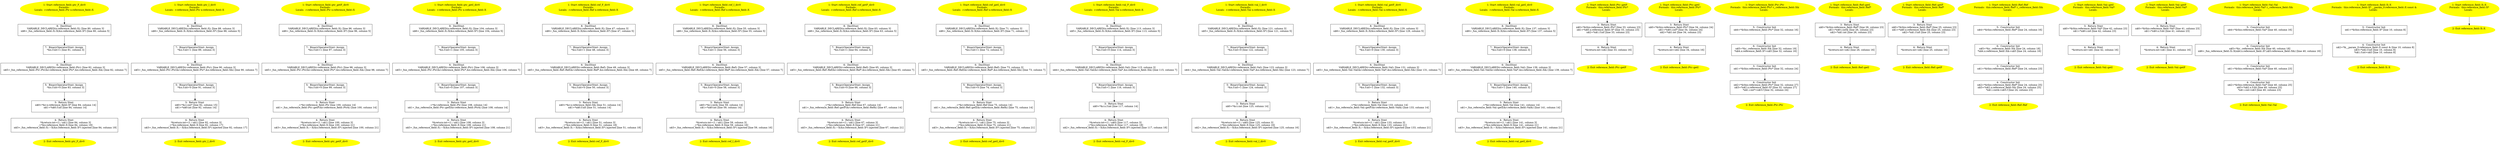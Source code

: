 /* @generated */
digraph cfg {
"ptr_F_div0#reference_field#14005768761742554773.fa7bac24d70ab0b747e7fb5360157c5f_1" [label="1: Start reference_field::ptr_F_div0\nFormals: \nLocals:  r:reference_field::Ptr x:reference_field::X \n  " color=yellow style=filled]
	

	 "ptr_F_div0#reference_field#14005768761742554773.fa7bac24d70ab0b747e7fb5360157c5f_1" -> "ptr_F_div0#reference_field#14005768761742554773.fa7bac24d70ab0b747e7fb5360157c5f_8" ;
"ptr_F_div0#reference_field#14005768761742554773.fa7bac24d70ab0b747e7fb5360157c5f_2" [label="2: Exit reference_field::ptr_F_div0 \n  " color=yellow style=filled]
	

"ptr_F_div0#reference_field#14005768761742554773.fa7bac24d70ab0b747e7fb5360157c5f_3" [label="3:  Return Stmt \n   n$0=*&r.x:reference_field::X* [line 84, column 14]\n  n$1=*n$0.f:int [line 84, column 14]\n " shape="box"]
	

	 "ptr_F_div0#reference_field#14005768761742554773.fa7bac24d70ab0b747e7fb5360157c5f_3" -> "ptr_F_div0#reference_field#14005768761742554773.fa7bac24d70ab0b747e7fb5360157c5f_4" ;
"ptr_F_div0#reference_field#14005768761742554773.fa7bac24d70ab0b747e7fb5360157c5f_4" [label="4:  Return Stmt \n   *&return:int=(1 / n$1) [line 84, column 3]\n  _=*&x:reference_field::X [line 84, column 19]\n  n$3=_fun_reference_field::X::~X(&x:reference_field::X*) injected [line 84, column 19]\n " shape="box"]
	

	 "ptr_F_div0#reference_field#14005768761742554773.fa7bac24d70ab0b747e7fb5360157c5f_4" -> "ptr_F_div0#reference_field#14005768761742554773.fa7bac24d70ab0b747e7fb5360157c5f_2" ;
"ptr_F_div0#reference_field#14005768761742554773.fa7bac24d70ab0b747e7fb5360157c5f_5" [label="5:  BinaryOperatorStmt: Assign \n   *&x.f:int=0 [line 83, column 3]\n " shape="box"]
	

	 "ptr_F_div0#reference_field#14005768761742554773.fa7bac24d70ab0b747e7fb5360157c5f_5" -> "ptr_F_div0#reference_field#14005768761742554773.fa7bac24d70ab0b747e7fb5360157c5f_3" ;
"ptr_F_div0#reference_field#14005768761742554773.fa7bac24d70ab0b747e7fb5360157c5f_6" [label="6:  DeclStmt \n   VARIABLE_DECLARED(r:reference_field::Ptr); [line 82, column 3]\n  n$5=_fun_reference_field::Ptr::Ptr(&r:reference_field::Ptr*,&x:reference_field::X&) [line 82, column 7]\n " shape="box"]
	

	 "ptr_F_div0#reference_field#14005768761742554773.fa7bac24d70ab0b747e7fb5360157c5f_6" -> "ptr_F_div0#reference_field#14005768761742554773.fa7bac24d70ab0b747e7fb5360157c5f_5" ;
"ptr_F_div0#reference_field#14005768761742554773.fa7bac24d70ab0b747e7fb5360157c5f_7" [label="7:  BinaryOperatorStmt: Assign \n   *&x.f:int=1 [line 81, column 3]\n " shape="box"]
	

	 "ptr_F_div0#reference_field#14005768761742554773.fa7bac24d70ab0b747e7fb5360157c5f_7" -> "ptr_F_div0#reference_field#14005768761742554773.fa7bac24d70ab0b747e7fb5360157c5f_6" ;
"ptr_F_div0#reference_field#14005768761742554773.fa7bac24d70ab0b747e7fb5360157c5f_8" [label="8:  DeclStmt \n   VARIABLE_DECLARED(x:reference_field::X); [line 80, column 3]\n  n$6=_fun_reference_field::X::X(&x:reference_field::X*) [line 80, column 5]\n " shape="box"]
	

	 "ptr_F_div0#reference_field#14005768761742554773.fa7bac24d70ab0b747e7fb5360157c5f_8" -> "ptr_F_div0#reference_field#14005768761742554773.fa7bac24d70ab0b747e7fb5360157c5f_7" ;
"ptr_I_div0#reference_field#18255668366877010738.5b1f39b2d5e2810cbdbf96621d88c2d0_1" [label="1: Start reference_field::ptr_I_div0\nFormals: \nLocals:  r:reference_field::Ptr x:reference_field::X \n  " color=yellow style=filled]
	

	 "ptr_I_div0#reference_field#18255668366877010738.5b1f39b2d5e2810cbdbf96621d88c2d0_1" -> "ptr_I_div0#reference_field#18255668366877010738.5b1f39b2d5e2810cbdbf96621d88c2d0_8" ;
"ptr_I_div0#reference_field#18255668366877010738.5b1f39b2d5e2810cbdbf96621d88c2d0_2" [label="2: Exit reference_field::ptr_I_div0 \n  " color=yellow style=filled]
	

"ptr_I_div0#reference_field#18255668366877010738.5b1f39b2d5e2810cbdbf96621d88c2d0_3" [label="3:  Return Stmt \n   n$0=*&r.i:int* [line 92, column 15]\n  n$1=*n$0:int [line 92, column 14]\n " shape="box"]
	

	 "ptr_I_div0#reference_field#18255668366877010738.5b1f39b2d5e2810cbdbf96621d88c2d0_3" -> "ptr_I_div0#reference_field#18255668366877010738.5b1f39b2d5e2810cbdbf96621d88c2d0_4" ;
"ptr_I_div0#reference_field#18255668366877010738.5b1f39b2d5e2810cbdbf96621d88c2d0_4" [label="4:  Return Stmt \n   *&return:int=(1 / n$1) [line 92, column 3]\n  _=*&x:reference_field::X [line 92, column 17]\n  n$3=_fun_reference_field::X::~X(&x:reference_field::X*) injected [line 92, column 17]\n " shape="box"]
	

	 "ptr_I_div0#reference_field#18255668366877010738.5b1f39b2d5e2810cbdbf96621d88c2d0_4" -> "ptr_I_div0#reference_field#18255668366877010738.5b1f39b2d5e2810cbdbf96621d88c2d0_2" ;
"ptr_I_div0#reference_field#18255668366877010738.5b1f39b2d5e2810cbdbf96621d88c2d0_5" [label="5:  BinaryOperatorStmt: Assign \n   *&x.f:int=0 [line 91, column 3]\n " shape="box"]
	

	 "ptr_I_div0#reference_field#18255668366877010738.5b1f39b2d5e2810cbdbf96621d88c2d0_5" -> "ptr_I_div0#reference_field#18255668366877010738.5b1f39b2d5e2810cbdbf96621d88c2d0_3" ;
"ptr_I_div0#reference_field#18255668366877010738.5b1f39b2d5e2810cbdbf96621d88c2d0_6" [label="6:  DeclStmt \n   VARIABLE_DECLARED(r:reference_field::Ptr); [line 90, column 3]\n  n$5=_fun_reference_field::Ptr::Ptr(&r:reference_field::Ptr*,&x:reference_field::X&) [line 90, column 7]\n " shape="box"]
	

	 "ptr_I_div0#reference_field#18255668366877010738.5b1f39b2d5e2810cbdbf96621d88c2d0_6" -> "ptr_I_div0#reference_field#18255668366877010738.5b1f39b2d5e2810cbdbf96621d88c2d0_5" ;
"ptr_I_div0#reference_field#18255668366877010738.5b1f39b2d5e2810cbdbf96621d88c2d0_7" [label="7:  BinaryOperatorStmt: Assign \n   *&x.f:int=1 [line 89, column 3]\n " shape="box"]
	

	 "ptr_I_div0#reference_field#18255668366877010738.5b1f39b2d5e2810cbdbf96621d88c2d0_7" -> "ptr_I_div0#reference_field#18255668366877010738.5b1f39b2d5e2810cbdbf96621d88c2d0_6" ;
"ptr_I_div0#reference_field#18255668366877010738.5b1f39b2d5e2810cbdbf96621d88c2d0_8" [label="8:  DeclStmt \n   VARIABLE_DECLARED(x:reference_field::X); [line 88, column 3]\n  n$6=_fun_reference_field::X::X(&x:reference_field::X*) [line 88, column 5]\n " shape="box"]
	

	 "ptr_I_div0#reference_field#18255668366877010738.5b1f39b2d5e2810cbdbf96621d88c2d0_8" -> "ptr_I_div0#reference_field#18255668366877010738.5b1f39b2d5e2810cbdbf96621d88c2d0_7" ;
"ptr_getF_div0#reference_field#3337646019334387234.41e241b3e1d6a6f7c629a1c6ca69cf07_1" [label="1: Start reference_field::ptr_getF_div0\nFormals: \nLocals:  r:reference_field::Ptr x:reference_field::X \n  " color=yellow style=filled]
	

	 "ptr_getF_div0#reference_field#3337646019334387234.41e241b3e1d6a6f7c629a1c6ca69cf07_1" -> "ptr_getF_div0#reference_field#3337646019334387234.41e241b3e1d6a6f7c629a1c6ca69cf07_8" ;
"ptr_getF_div0#reference_field#3337646019334387234.41e241b3e1d6a6f7c629a1c6ca69cf07_2" [label="2: Exit reference_field::ptr_getF_div0 \n  " color=yellow style=filled]
	

"ptr_getF_div0#reference_field#3337646019334387234.41e241b3e1d6a6f7c629a1c6ca69cf07_3" [label="3:  Return Stmt \n   _=*&r:reference_field::Ptr [line 100, column 14]\n  n$1=_fun_reference_field::Ptr::getF(&r:reference_field::Ptr&) [line 100, column 14]\n " shape="box"]
	

	 "ptr_getF_div0#reference_field#3337646019334387234.41e241b3e1d6a6f7c629a1c6ca69cf07_3" -> "ptr_getF_div0#reference_field#3337646019334387234.41e241b3e1d6a6f7c629a1c6ca69cf07_4" ;
"ptr_getF_div0#reference_field#3337646019334387234.41e241b3e1d6a6f7c629a1c6ca69cf07_4" [label="4:  Return Stmt \n   *&return:int=(1 / n$1) [line 100, column 3]\n  _=*&x:reference_field::X [line 100, column 21]\n  n$3=_fun_reference_field::X::~X(&x:reference_field::X*) injected [line 100, column 21]\n " shape="box"]
	

	 "ptr_getF_div0#reference_field#3337646019334387234.41e241b3e1d6a6f7c629a1c6ca69cf07_4" -> "ptr_getF_div0#reference_field#3337646019334387234.41e241b3e1d6a6f7c629a1c6ca69cf07_2" ;
"ptr_getF_div0#reference_field#3337646019334387234.41e241b3e1d6a6f7c629a1c6ca69cf07_5" [label="5:  BinaryOperatorStmt: Assign \n   *&x.f:int=0 [line 99, column 3]\n " shape="box"]
	

	 "ptr_getF_div0#reference_field#3337646019334387234.41e241b3e1d6a6f7c629a1c6ca69cf07_5" -> "ptr_getF_div0#reference_field#3337646019334387234.41e241b3e1d6a6f7c629a1c6ca69cf07_3" ;
"ptr_getF_div0#reference_field#3337646019334387234.41e241b3e1d6a6f7c629a1c6ca69cf07_6" [label="6:  DeclStmt \n   VARIABLE_DECLARED(r:reference_field::Ptr); [line 98, column 3]\n  n$5=_fun_reference_field::Ptr::Ptr(&r:reference_field::Ptr*,&x:reference_field::X&) [line 98, column 7]\n " shape="box"]
	

	 "ptr_getF_div0#reference_field#3337646019334387234.41e241b3e1d6a6f7c629a1c6ca69cf07_6" -> "ptr_getF_div0#reference_field#3337646019334387234.41e241b3e1d6a6f7c629a1c6ca69cf07_5" ;
"ptr_getF_div0#reference_field#3337646019334387234.41e241b3e1d6a6f7c629a1c6ca69cf07_7" [label="7:  BinaryOperatorStmt: Assign \n   *&x.f:int=1 [line 97, column 3]\n " shape="box"]
	

	 "ptr_getF_div0#reference_field#3337646019334387234.41e241b3e1d6a6f7c629a1c6ca69cf07_7" -> "ptr_getF_div0#reference_field#3337646019334387234.41e241b3e1d6a6f7c629a1c6ca69cf07_6" ;
"ptr_getF_div0#reference_field#3337646019334387234.41e241b3e1d6a6f7c629a1c6ca69cf07_8" [label="8:  DeclStmt \n   VARIABLE_DECLARED(x:reference_field::X); [line 96, column 3]\n  n$6=_fun_reference_field::X::X(&x:reference_field::X*) [line 96, column 5]\n " shape="box"]
	

	 "ptr_getF_div0#reference_field#3337646019334387234.41e241b3e1d6a6f7c629a1c6ca69cf07_8" -> "ptr_getF_div0#reference_field#3337646019334387234.41e241b3e1d6a6f7c629a1c6ca69cf07_7" ;
"ptr_getI_div0#reference_field#2818660867908728453.99667cea541002986498839338031f13_1" [label="1: Start reference_field::ptr_getI_div0\nFormals: \nLocals:  r:reference_field::Ptr x:reference_field::X \n  " color=yellow style=filled]
	

	 "ptr_getI_div0#reference_field#2818660867908728453.99667cea541002986498839338031f13_1" -> "ptr_getI_div0#reference_field#2818660867908728453.99667cea541002986498839338031f13_8" ;
"ptr_getI_div0#reference_field#2818660867908728453.99667cea541002986498839338031f13_2" [label="2: Exit reference_field::ptr_getI_div0 \n  " color=yellow style=filled]
	

"ptr_getI_div0#reference_field#2818660867908728453.99667cea541002986498839338031f13_3" [label="3:  Return Stmt \n   _=*&r:reference_field::Ptr [line 108, column 14]\n  n$1=_fun_reference_field::Ptr::getI(&r:reference_field::Ptr&) [line 108, column 14]\n " shape="box"]
	

	 "ptr_getI_div0#reference_field#2818660867908728453.99667cea541002986498839338031f13_3" -> "ptr_getI_div0#reference_field#2818660867908728453.99667cea541002986498839338031f13_4" ;
"ptr_getI_div0#reference_field#2818660867908728453.99667cea541002986498839338031f13_4" [label="4:  Return Stmt \n   *&return:int=(1 / n$1) [line 108, column 3]\n  _=*&x:reference_field::X [line 108, column 21]\n  n$3=_fun_reference_field::X::~X(&x:reference_field::X*) injected [line 108, column 21]\n " shape="box"]
	

	 "ptr_getI_div0#reference_field#2818660867908728453.99667cea541002986498839338031f13_4" -> "ptr_getI_div0#reference_field#2818660867908728453.99667cea541002986498839338031f13_2" ;
"ptr_getI_div0#reference_field#2818660867908728453.99667cea541002986498839338031f13_5" [label="5:  BinaryOperatorStmt: Assign \n   *&x.f:int=0 [line 107, column 3]\n " shape="box"]
	

	 "ptr_getI_div0#reference_field#2818660867908728453.99667cea541002986498839338031f13_5" -> "ptr_getI_div0#reference_field#2818660867908728453.99667cea541002986498839338031f13_3" ;
"ptr_getI_div0#reference_field#2818660867908728453.99667cea541002986498839338031f13_6" [label="6:  DeclStmt \n   VARIABLE_DECLARED(r:reference_field::Ptr); [line 106, column 3]\n  n$5=_fun_reference_field::Ptr::Ptr(&r:reference_field::Ptr*,&x:reference_field::X&) [line 106, column 7]\n " shape="box"]
	

	 "ptr_getI_div0#reference_field#2818660867908728453.99667cea541002986498839338031f13_6" -> "ptr_getI_div0#reference_field#2818660867908728453.99667cea541002986498839338031f13_5" ;
"ptr_getI_div0#reference_field#2818660867908728453.99667cea541002986498839338031f13_7" [label="7:  BinaryOperatorStmt: Assign \n   *&x.f:int=1 [line 105, column 3]\n " shape="box"]
	

	 "ptr_getI_div0#reference_field#2818660867908728453.99667cea541002986498839338031f13_7" -> "ptr_getI_div0#reference_field#2818660867908728453.99667cea541002986498839338031f13_6" ;
"ptr_getI_div0#reference_field#2818660867908728453.99667cea541002986498839338031f13_8" [label="8:  DeclStmt \n   VARIABLE_DECLARED(x:reference_field::X); [line 104, column 3]\n  n$6=_fun_reference_field::X::X(&x:reference_field::X*) [line 104, column 5]\n " shape="box"]
	

	 "ptr_getI_div0#reference_field#2818660867908728453.99667cea541002986498839338031f13_8" -> "ptr_getI_div0#reference_field#2818660867908728453.99667cea541002986498839338031f13_7" ;
"ref_F_div0#reference_field#11041134718140208132.6e58f8c7050613499e915a7d12b0f081_1" [label="1: Start reference_field::ref_F_div0\nFormals: \nLocals:  r:reference_field::Ref x:reference_field::X \n  " color=yellow style=filled]
	

	 "ref_F_div0#reference_field#11041134718140208132.6e58f8c7050613499e915a7d12b0f081_1" -> "ref_F_div0#reference_field#11041134718140208132.6e58f8c7050613499e915a7d12b0f081_8" ;
"ref_F_div0#reference_field#11041134718140208132.6e58f8c7050613499e915a7d12b0f081_2" [label="2: Exit reference_field::ref_F_div0 \n  " color=yellow style=filled]
	

"ref_F_div0#reference_field#11041134718140208132.6e58f8c7050613499e915a7d12b0f081_3" [label="3:  Return Stmt \n   n$0=*&r.x:reference_field::X& [line 51, column 14]\n  n$1=*n$0.f:int [line 51, column 14]\n " shape="box"]
	

	 "ref_F_div0#reference_field#11041134718140208132.6e58f8c7050613499e915a7d12b0f081_3" -> "ref_F_div0#reference_field#11041134718140208132.6e58f8c7050613499e915a7d12b0f081_4" ;
"ref_F_div0#reference_field#11041134718140208132.6e58f8c7050613499e915a7d12b0f081_4" [label="4:  Return Stmt \n   *&return:int=(1 / n$1) [line 51, column 3]\n  _=*&x:reference_field::X [line 51, column 18]\n  n$3=_fun_reference_field::X::~X(&x:reference_field::X*) injected [line 51, column 18]\n " shape="box"]
	

	 "ref_F_div0#reference_field#11041134718140208132.6e58f8c7050613499e915a7d12b0f081_4" -> "ref_F_div0#reference_field#11041134718140208132.6e58f8c7050613499e915a7d12b0f081_2" ;
"ref_F_div0#reference_field#11041134718140208132.6e58f8c7050613499e915a7d12b0f081_5" [label="5:  BinaryOperatorStmt: Assign \n   *&x.f:int=0 [line 50, column 3]\n " shape="box"]
	

	 "ref_F_div0#reference_field#11041134718140208132.6e58f8c7050613499e915a7d12b0f081_5" -> "ref_F_div0#reference_field#11041134718140208132.6e58f8c7050613499e915a7d12b0f081_3" ;
"ref_F_div0#reference_field#11041134718140208132.6e58f8c7050613499e915a7d12b0f081_6" [label="6:  DeclStmt \n   VARIABLE_DECLARED(r:reference_field::Ref); [line 49, column 3]\n  n$5=_fun_reference_field::Ref::Ref(&r:reference_field::Ref*,&x:reference_field::X&) [line 49, column 7]\n " shape="box"]
	

	 "ref_F_div0#reference_field#11041134718140208132.6e58f8c7050613499e915a7d12b0f081_6" -> "ref_F_div0#reference_field#11041134718140208132.6e58f8c7050613499e915a7d12b0f081_5" ;
"ref_F_div0#reference_field#11041134718140208132.6e58f8c7050613499e915a7d12b0f081_7" [label="7:  BinaryOperatorStmt: Assign \n   *&x.f:int=1 [line 48, column 3]\n " shape="box"]
	

	 "ref_F_div0#reference_field#11041134718140208132.6e58f8c7050613499e915a7d12b0f081_7" -> "ref_F_div0#reference_field#11041134718140208132.6e58f8c7050613499e915a7d12b0f081_6" ;
"ref_F_div0#reference_field#11041134718140208132.6e58f8c7050613499e915a7d12b0f081_8" [label="8:  DeclStmt \n   VARIABLE_DECLARED(x:reference_field::X); [line 47, column 3]\n  n$6=_fun_reference_field::X::X(&x:reference_field::X*) [line 47, column 5]\n " shape="box"]
	

	 "ref_F_div0#reference_field#11041134718140208132.6e58f8c7050613499e915a7d12b0f081_8" -> "ref_F_div0#reference_field#11041134718140208132.6e58f8c7050613499e915a7d12b0f081_7" ;
"ref_I_div0#reference_field#12578013844532400739.b911fdef1ca9c73b658bff3d5d964b9b_1" [label="1: Start reference_field::ref_I_div0\nFormals: \nLocals:  r:reference_field::Ref x:reference_field::X \n  " color=yellow style=filled]
	

	 "ref_I_div0#reference_field#12578013844532400739.b911fdef1ca9c73b658bff3d5d964b9b_1" -> "ref_I_div0#reference_field#12578013844532400739.b911fdef1ca9c73b658bff3d5d964b9b_8" ;
"ref_I_div0#reference_field#12578013844532400739.b911fdef1ca9c73b658bff3d5d964b9b_2" [label="2: Exit reference_field::ref_I_div0 \n  " color=yellow style=filled]
	

"ref_I_div0#reference_field#12578013844532400739.b911fdef1ca9c73b658bff3d5d964b9b_3" [label="3:  Return Stmt \n   n$0=*&r.i:int& [line 59, column 14]\n  n$1=*n$0:int [line 59, column 14]\n " shape="box"]
	

	 "ref_I_div0#reference_field#12578013844532400739.b911fdef1ca9c73b658bff3d5d964b9b_3" -> "ref_I_div0#reference_field#12578013844532400739.b911fdef1ca9c73b658bff3d5d964b9b_4" ;
"ref_I_div0#reference_field#12578013844532400739.b911fdef1ca9c73b658bff3d5d964b9b_4" [label="4:  Return Stmt \n   *&return:int=(1 / n$1) [line 59, column 3]\n  _=*&x:reference_field::X [line 59, column 16]\n  n$3=_fun_reference_field::X::~X(&x:reference_field::X*) injected [line 59, column 16]\n " shape="box"]
	

	 "ref_I_div0#reference_field#12578013844532400739.b911fdef1ca9c73b658bff3d5d964b9b_4" -> "ref_I_div0#reference_field#12578013844532400739.b911fdef1ca9c73b658bff3d5d964b9b_2" ;
"ref_I_div0#reference_field#12578013844532400739.b911fdef1ca9c73b658bff3d5d964b9b_5" [label="5:  BinaryOperatorStmt: Assign \n   *&x.f:int=0 [line 58, column 3]\n " shape="box"]
	

	 "ref_I_div0#reference_field#12578013844532400739.b911fdef1ca9c73b658bff3d5d964b9b_5" -> "ref_I_div0#reference_field#12578013844532400739.b911fdef1ca9c73b658bff3d5d964b9b_3" ;
"ref_I_div0#reference_field#12578013844532400739.b911fdef1ca9c73b658bff3d5d964b9b_6" [label="6:  DeclStmt \n   VARIABLE_DECLARED(r:reference_field::Ref); [line 57, column 3]\n  n$5=_fun_reference_field::Ref::Ref(&r:reference_field::Ref*,&x:reference_field::X&) [line 57, column 7]\n " shape="box"]
	

	 "ref_I_div0#reference_field#12578013844532400739.b911fdef1ca9c73b658bff3d5d964b9b_6" -> "ref_I_div0#reference_field#12578013844532400739.b911fdef1ca9c73b658bff3d5d964b9b_5" ;
"ref_I_div0#reference_field#12578013844532400739.b911fdef1ca9c73b658bff3d5d964b9b_7" [label="7:  BinaryOperatorStmt: Assign \n   *&x.f:int=1 [line 56, column 3]\n " shape="box"]
	

	 "ref_I_div0#reference_field#12578013844532400739.b911fdef1ca9c73b658bff3d5d964b9b_7" -> "ref_I_div0#reference_field#12578013844532400739.b911fdef1ca9c73b658bff3d5d964b9b_6" ;
"ref_I_div0#reference_field#12578013844532400739.b911fdef1ca9c73b658bff3d5d964b9b_8" [label="8:  DeclStmt \n   VARIABLE_DECLARED(x:reference_field::X); [line 55, column 3]\n  n$6=_fun_reference_field::X::X(&x:reference_field::X*) [line 55, column 5]\n " shape="box"]
	

	 "ref_I_div0#reference_field#12578013844532400739.b911fdef1ca9c73b658bff3d5d964b9b_8" -> "ref_I_div0#reference_field#12578013844532400739.b911fdef1ca9c73b658bff3d5d964b9b_7" ;
"ref_getF_div0#reference_field#2481930918988851369.2dc7181f26bf9bad7c2f06846f4d7ec4_1" [label="1: Start reference_field::ref_getF_div0\nFormals: \nLocals:  r:reference_field::Ref x:reference_field::X \n  " color=yellow style=filled]
	

	 "ref_getF_div0#reference_field#2481930918988851369.2dc7181f26bf9bad7c2f06846f4d7ec4_1" -> "ref_getF_div0#reference_field#2481930918988851369.2dc7181f26bf9bad7c2f06846f4d7ec4_8" ;
"ref_getF_div0#reference_field#2481930918988851369.2dc7181f26bf9bad7c2f06846f4d7ec4_2" [label="2: Exit reference_field::ref_getF_div0 \n  " color=yellow style=filled]
	

"ref_getF_div0#reference_field#2481930918988851369.2dc7181f26bf9bad7c2f06846f4d7ec4_3" [label="3:  Return Stmt \n   _=*&r:reference_field::Ref [line 67, column 14]\n  n$1=_fun_reference_field::Ref::getF(&r:reference_field::Ref&) [line 67, column 14]\n " shape="box"]
	

	 "ref_getF_div0#reference_field#2481930918988851369.2dc7181f26bf9bad7c2f06846f4d7ec4_3" -> "ref_getF_div0#reference_field#2481930918988851369.2dc7181f26bf9bad7c2f06846f4d7ec4_4" ;
"ref_getF_div0#reference_field#2481930918988851369.2dc7181f26bf9bad7c2f06846f4d7ec4_4" [label="4:  Return Stmt \n   *&return:int=(1 / n$1) [line 67, column 3]\n  _=*&x:reference_field::X [line 67, column 21]\n  n$3=_fun_reference_field::X::~X(&x:reference_field::X*) injected [line 67, column 21]\n " shape="box"]
	

	 "ref_getF_div0#reference_field#2481930918988851369.2dc7181f26bf9bad7c2f06846f4d7ec4_4" -> "ref_getF_div0#reference_field#2481930918988851369.2dc7181f26bf9bad7c2f06846f4d7ec4_2" ;
"ref_getF_div0#reference_field#2481930918988851369.2dc7181f26bf9bad7c2f06846f4d7ec4_5" [label="5:  BinaryOperatorStmt: Assign \n   *&x.f:int=0 [line 66, column 3]\n " shape="box"]
	

	 "ref_getF_div0#reference_field#2481930918988851369.2dc7181f26bf9bad7c2f06846f4d7ec4_5" -> "ref_getF_div0#reference_field#2481930918988851369.2dc7181f26bf9bad7c2f06846f4d7ec4_3" ;
"ref_getF_div0#reference_field#2481930918988851369.2dc7181f26bf9bad7c2f06846f4d7ec4_6" [label="6:  DeclStmt \n   VARIABLE_DECLARED(r:reference_field::Ref); [line 65, column 3]\n  n$5=_fun_reference_field::Ref::Ref(&r:reference_field::Ref*,&x:reference_field::X&) [line 65, column 7]\n " shape="box"]
	

	 "ref_getF_div0#reference_field#2481930918988851369.2dc7181f26bf9bad7c2f06846f4d7ec4_6" -> "ref_getF_div0#reference_field#2481930918988851369.2dc7181f26bf9bad7c2f06846f4d7ec4_5" ;
"ref_getF_div0#reference_field#2481930918988851369.2dc7181f26bf9bad7c2f06846f4d7ec4_7" [label="7:  BinaryOperatorStmt: Assign \n   *&x.f:int=1 [line 64, column 3]\n " shape="box"]
	

	 "ref_getF_div0#reference_field#2481930918988851369.2dc7181f26bf9bad7c2f06846f4d7ec4_7" -> "ref_getF_div0#reference_field#2481930918988851369.2dc7181f26bf9bad7c2f06846f4d7ec4_6" ;
"ref_getF_div0#reference_field#2481930918988851369.2dc7181f26bf9bad7c2f06846f4d7ec4_8" [label="8:  DeclStmt \n   VARIABLE_DECLARED(x:reference_field::X); [line 63, column 3]\n  n$6=_fun_reference_field::X::X(&x:reference_field::X*) [line 63, column 5]\n " shape="box"]
	

	 "ref_getF_div0#reference_field#2481930918988851369.2dc7181f26bf9bad7c2f06846f4d7ec4_8" -> "ref_getF_div0#reference_field#2481930918988851369.2dc7181f26bf9bad7c2f06846f4d7ec4_7" ;
"ref_getI_div0#reference_field#17267881158640772750.8919328183561d84930ec2a40da70667_1" [label="1: Start reference_field::ref_getI_div0\nFormals: \nLocals:  r:reference_field::Ref x:reference_field::X \n  " color=yellow style=filled]
	

	 "ref_getI_div0#reference_field#17267881158640772750.8919328183561d84930ec2a40da70667_1" -> "ref_getI_div0#reference_field#17267881158640772750.8919328183561d84930ec2a40da70667_8" ;
"ref_getI_div0#reference_field#17267881158640772750.8919328183561d84930ec2a40da70667_2" [label="2: Exit reference_field::ref_getI_div0 \n  " color=yellow style=filled]
	

"ref_getI_div0#reference_field#17267881158640772750.8919328183561d84930ec2a40da70667_3" [label="3:  Return Stmt \n   _=*&r:reference_field::Ref [line 75, column 14]\n  n$1=_fun_reference_field::Ref::getI(&r:reference_field::Ref&) [line 75, column 14]\n " shape="box"]
	

	 "ref_getI_div0#reference_field#17267881158640772750.8919328183561d84930ec2a40da70667_3" -> "ref_getI_div0#reference_field#17267881158640772750.8919328183561d84930ec2a40da70667_4" ;
"ref_getI_div0#reference_field#17267881158640772750.8919328183561d84930ec2a40da70667_4" [label="4:  Return Stmt \n   *&return:int=(1 / n$1) [line 75, column 3]\n  _=*&x:reference_field::X [line 75, column 21]\n  n$3=_fun_reference_field::X::~X(&x:reference_field::X*) injected [line 75, column 21]\n " shape="box"]
	

	 "ref_getI_div0#reference_field#17267881158640772750.8919328183561d84930ec2a40da70667_4" -> "ref_getI_div0#reference_field#17267881158640772750.8919328183561d84930ec2a40da70667_2" ;
"ref_getI_div0#reference_field#17267881158640772750.8919328183561d84930ec2a40da70667_5" [label="5:  BinaryOperatorStmt: Assign \n   *&x.f:int=0 [line 74, column 3]\n " shape="box"]
	

	 "ref_getI_div0#reference_field#17267881158640772750.8919328183561d84930ec2a40da70667_5" -> "ref_getI_div0#reference_field#17267881158640772750.8919328183561d84930ec2a40da70667_3" ;
"ref_getI_div0#reference_field#17267881158640772750.8919328183561d84930ec2a40da70667_6" [label="6:  DeclStmt \n   VARIABLE_DECLARED(r:reference_field::Ref); [line 73, column 3]\n  n$5=_fun_reference_field::Ref::Ref(&r:reference_field::Ref*,&x:reference_field::X&) [line 73, column 7]\n " shape="box"]
	

	 "ref_getI_div0#reference_field#17267881158640772750.8919328183561d84930ec2a40da70667_6" -> "ref_getI_div0#reference_field#17267881158640772750.8919328183561d84930ec2a40da70667_5" ;
"ref_getI_div0#reference_field#17267881158640772750.8919328183561d84930ec2a40da70667_7" [label="7:  BinaryOperatorStmt: Assign \n   *&x.f:int=1 [line 72, column 3]\n " shape="box"]
	

	 "ref_getI_div0#reference_field#17267881158640772750.8919328183561d84930ec2a40da70667_7" -> "ref_getI_div0#reference_field#17267881158640772750.8919328183561d84930ec2a40da70667_6" ;
"ref_getI_div0#reference_field#17267881158640772750.8919328183561d84930ec2a40da70667_8" [label="8:  DeclStmt \n   VARIABLE_DECLARED(x:reference_field::X); [line 71, column 3]\n  n$6=_fun_reference_field::X::X(&x:reference_field::X*) [line 71, column 5]\n " shape="box"]
	

	 "ref_getI_div0#reference_field#17267881158640772750.8919328183561d84930ec2a40da70667_8" -> "ref_getI_div0#reference_field#17267881158640772750.8919328183561d84930ec2a40da70667_7" ;
"val_F_div0#reference_field#8428286850923379914.8fdee85eabf77b0016437fa0006d373c_1" [label="1: Start reference_field::val_F_div0\nFormals: \nLocals:  r:reference_field::Val x:reference_field::X \n  " color=yellow style=filled]
	

	 "val_F_div0#reference_field#8428286850923379914.8fdee85eabf77b0016437fa0006d373c_1" -> "val_F_div0#reference_field#8428286850923379914.8fdee85eabf77b0016437fa0006d373c_8" ;
"val_F_div0#reference_field#8428286850923379914.8fdee85eabf77b0016437fa0006d373c_2" [label="2: Exit reference_field::val_F_div0 \n  " color=yellow style=filled]
	

"val_F_div0#reference_field#8428286850923379914.8fdee85eabf77b0016437fa0006d373c_3" [label="3:  Return Stmt \n   n$0=*&r.x.f:int [line 117, column 14]\n " shape="box"]
	

	 "val_F_div0#reference_field#8428286850923379914.8fdee85eabf77b0016437fa0006d373c_3" -> "val_F_div0#reference_field#8428286850923379914.8fdee85eabf77b0016437fa0006d373c_4" ;
"val_F_div0#reference_field#8428286850923379914.8fdee85eabf77b0016437fa0006d373c_4" [label="4:  Return Stmt \n   *&return:int=(1 / n$0) [line 117, column 3]\n  _=*&x:reference_field::X [line 117, column 18]\n  n$2=_fun_reference_field::X::~X(&x:reference_field::X*) injected [line 117, column 18]\n " shape="box"]
	

	 "val_F_div0#reference_field#8428286850923379914.8fdee85eabf77b0016437fa0006d373c_4" -> "val_F_div0#reference_field#8428286850923379914.8fdee85eabf77b0016437fa0006d373c_2" ;
"val_F_div0#reference_field#8428286850923379914.8fdee85eabf77b0016437fa0006d373c_5" [label="5:  BinaryOperatorStmt: Assign \n   *&x.f:int=1 [line 116, column 3]\n " shape="box"]
	

	 "val_F_div0#reference_field#8428286850923379914.8fdee85eabf77b0016437fa0006d373c_5" -> "val_F_div0#reference_field#8428286850923379914.8fdee85eabf77b0016437fa0006d373c_3" ;
"val_F_div0#reference_field#8428286850923379914.8fdee85eabf77b0016437fa0006d373c_6" [label="6:  DeclStmt \n   VARIABLE_DECLARED(r:reference_field::Val); [line 115, column 3]\n  n$4=_fun_reference_field::Val::Val(&r:reference_field::Val*,&x:reference_field::X&) [line 115, column 7]\n " shape="box"]
	

	 "val_F_div0#reference_field#8428286850923379914.8fdee85eabf77b0016437fa0006d373c_6" -> "val_F_div0#reference_field#8428286850923379914.8fdee85eabf77b0016437fa0006d373c_5" ;
"val_F_div0#reference_field#8428286850923379914.8fdee85eabf77b0016437fa0006d373c_7" [label="7:  BinaryOperatorStmt: Assign \n   *&x.f:int=0 [line 114, column 3]\n " shape="box"]
	

	 "val_F_div0#reference_field#8428286850923379914.8fdee85eabf77b0016437fa0006d373c_7" -> "val_F_div0#reference_field#8428286850923379914.8fdee85eabf77b0016437fa0006d373c_6" ;
"val_F_div0#reference_field#8428286850923379914.8fdee85eabf77b0016437fa0006d373c_8" [label="8:  DeclStmt \n   VARIABLE_DECLARED(x:reference_field::X); [line 113, column 3]\n  n$5=_fun_reference_field::X::X(&x:reference_field::X*) [line 113, column 5]\n " shape="box"]
	

	 "val_F_div0#reference_field#8428286850923379914.8fdee85eabf77b0016437fa0006d373c_8" -> "val_F_div0#reference_field#8428286850923379914.8fdee85eabf77b0016437fa0006d373c_7" ;
"val_I_div0#reference_field#17788064844610257149.11b45a3e82e229e7a7714480217c1af3_1" [label="1: Start reference_field::val_I_div0\nFormals: \nLocals:  r:reference_field::Val x:reference_field::X \n  " color=yellow style=filled]
	

	 "val_I_div0#reference_field#17788064844610257149.11b45a3e82e229e7a7714480217c1af3_1" -> "val_I_div0#reference_field#17788064844610257149.11b45a3e82e229e7a7714480217c1af3_8" ;
"val_I_div0#reference_field#17788064844610257149.11b45a3e82e229e7a7714480217c1af3_2" [label="2: Exit reference_field::val_I_div0 \n  " color=yellow style=filled]
	

"val_I_div0#reference_field#17788064844610257149.11b45a3e82e229e7a7714480217c1af3_3" [label="3:  Return Stmt \n   n$0=*&r.i:int [line 125, column 14]\n " shape="box"]
	

	 "val_I_div0#reference_field#17788064844610257149.11b45a3e82e229e7a7714480217c1af3_3" -> "val_I_div0#reference_field#17788064844610257149.11b45a3e82e229e7a7714480217c1af3_4" ;
"val_I_div0#reference_field#17788064844610257149.11b45a3e82e229e7a7714480217c1af3_4" [label="4:  Return Stmt \n   *&return:int=(1 / n$0) [line 125, column 3]\n  _=*&x:reference_field::X [line 125, column 16]\n  n$2=_fun_reference_field::X::~X(&x:reference_field::X*) injected [line 125, column 16]\n " shape="box"]
	

	 "val_I_div0#reference_field#17788064844610257149.11b45a3e82e229e7a7714480217c1af3_4" -> "val_I_div0#reference_field#17788064844610257149.11b45a3e82e229e7a7714480217c1af3_2" ;
"val_I_div0#reference_field#17788064844610257149.11b45a3e82e229e7a7714480217c1af3_5" [label="5:  BinaryOperatorStmt: Assign \n   *&x.f:int=1 [line 124, column 3]\n " shape="box"]
	

	 "val_I_div0#reference_field#17788064844610257149.11b45a3e82e229e7a7714480217c1af3_5" -> "val_I_div0#reference_field#17788064844610257149.11b45a3e82e229e7a7714480217c1af3_3" ;
"val_I_div0#reference_field#17788064844610257149.11b45a3e82e229e7a7714480217c1af3_6" [label="6:  DeclStmt \n   VARIABLE_DECLARED(r:reference_field::Val); [line 123, column 3]\n  n$4=_fun_reference_field::Val::Val(&r:reference_field::Val*,&x:reference_field::X&) [line 123, column 7]\n " shape="box"]
	

	 "val_I_div0#reference_field#17788064844610257149.11b45a3e82e229e7a7714480217c1af3_6" -> "val_I_div0#reference_field#17788064844610257149.11b45a3e82e229e7a7714480217c1af3_5" ;
"val_I_div0#reference_field#17788064844610257149.11b45a3e82e229e7a7714480217c1af3_7" [label="7:  BinaryOperatorStmt: Assign \n   *&x.f:int=0 [line 122, column 3]\n " shape="box"]
	

	 "val_I_div0#reference_field#17788064844610257149.11b45a3e82e229e7a7714480217c1af3_7" -> "val_I_div0#reference_field#17788064844610257149.11b45a3e82e229e7a7714480217c1af3_6" ;
"val_I_div0#reference_field#17788064844610257149.11b45a3e82e229e7a7714480217c1af3_8" [label="8:  DeclStmt \n   VARIABLE_DECLARED(x:reference_field::X); [line 121, column 3]\n  n$5=_fun_reference_field::X::X(&x:reference_field::X*) [line 121, column 5]\n " shape="box"]
	

	 "val_I_div0#reference_field#17788064844610257149.11b45a3e82e229e7a7714480217c1af3_8" -> "val_I_div0#reference_field#17788064844610257149.11b45a3e82e229e7a7714480217c1af3_7" ;
"val_getF_div0#reference_field#16910887455441500799.24fc3c9591435f1b92c06c5c7da4bd2e_1" [label="1: Start reference_field::val_getF_div0\nFormals: \nLocals:  r:reference_field::Val x:reference_field::X \n  " color=yellow style=filled]
	

	 "val_getF_div0#reference_field#16910887455441500799.24fc3c9591435f1b92c06c5c7da4bd2e_1" -> "val_getF_div0#reference_field#16910887455441500799.24fc3c9591435f1b92c06c5c7da4bd2e_8" ;
"val_getF_div0#reference_field#16910887455441500799.24fc3c9591435f1b92c06c5c7da4bd2e_2" [label="2: Exit reference_field::val_getF_div0 \n  " color=yellow style=filled]
	

"val_getF_div0#reference_field#16910887455441500799.24fc3c9591435f1b92c06c5c7da4bd2e_3" [label="3:  Return Stmt \n   _=*&r:reference_field::Val [line 133, column 14]\n  n$1=_fun_reference_field::Val::getF(&r:reference_field::Val&) [line 133, column 14]\n " shape="box"]
	

	 "val_getF_div0#reference_field#16910887455441500799.24fc3c9591435f1b92c06c5c7da4bd2e_3" -> "val_getF_div0#reference_field#16910887455441500799.24fc3c9591435f1b92c06c5c7da4bd2e_4" ;
"val_getF_div0#reference_field#16910887455441500799.24fc3c9591435f1b92c06c5c7da4bd2e_4" [label="4:  Return Stmt \n   *&return:int=(1 / n$1) [line 133, column 3]\n  _=*&x:reference_field::X [line 133, column 21]\n  n$3=_fun_reference_field::X::~X(&x:reference_field::X*) injected [line 133, column 21]\n " shape="box"]
	

	 "val_getF_div0#reference_field#16910887455441500799.24fc3c9591435f1b92c06c5c7da4bd2e_4" -> "val_getF_div0#reference_field#16910887455441500799.24fc3c9591435f1b92c06c5c7da4bd2e_2" ;
"val_getF_div0#reference_field#16910887455441500799.24fc3c9591435f1b92c06c5c7da4bd2e_5" [label="5:  BinaryOperatorStmt: Assign \n   *&x.f:int=1 [line 132, column 3]\n " shape="box"]
	

	 "val_getF_div0#reference_field#16910887455441500799.24fc3c9591435f1b92c06c5c7da4bd2e_5" -> "val_getF_div0#reference_field#16910887455441500799.24fc3c9591435f1b92c06c5c7da4bd2e_3" ;
"val_getF_div0#reference_field#16910887455441500799.24fc3c9591435f1b92c06c5c7da4bd2e_6" [label="6:  DeclStmt \n   VARIABLE_DECLARED(r:reference_field::Val); [line 131, column 3]\n  n$5=_fun_reference_field::Val::Val(&r:reference_field::Val*,&x:reference_field::X&) [line 131, column 7]\n " shape="box"]
	

	 "val_getF_div0#reference_field#16910887455441500799.24fc3c9591435f1b92c06c5c7da4bd2e_6" -> "val_getF_div0#reference_field#16910887455441500799.24fc3c9591435f1b92c06c5c7da4bd2e_5" ;
"val_getF_div0#reference_field#16910887455441500799.24fc3c9591435f1b92c06c5c7da4bd2e_7" [label="7:  BinaryOperatorStmt: Assign \n   *&x.f:int=0 [line 130, column 3]\n " shape="box"]
	

	 "val_getF_div0#reference_field#16910887455441500799.24fc3c9591435f1b92c06c5c7da4bd2e_7" -> "val_getF_div0#reference_field#16910887455441500799.24fc3c9591435f1b92c06c5c7da4bd2e_6" ;
"val_getF_div0#reference_field#16910887455441500799.24fc3c9591435f1b92c06c5c7da4bd2e_8" [label="8:  DeclStmt \n   VARIABLE_DECLARED(x:reference_field::X); [line 129, column 3]\n  n$6=_fun_reference_field::X::X(&x:reference_field::X*) [line 129, column 5]\n " shape="box"]
	

	 "val_getF_div0#reference_field#16910887455441500799.24fc3c9591435f1b92c06c5c7da4bd2e_8" -> "val_getF_div0#reference_field#16910887455441500799.24fc3c9591435f1b92c06c5c7da4bd2e_7" ;
"val_getI_div0#reference_field#1916539470996695608.683d462cf87abbc81874a14e4872564a_1" [label="1: Start reference_field::val_getI_div0\nFormals: \nLocals:  r:reference_field::Val x:reference_field::X \n  " color=yellow style=filled]
	

	 "val_getI_div0#reference_field#1916539470996695608.683d462cf87abbc81874a14e4872564a_1" -> "val_getI_div0#reference_field#1916539470996695608.683d462cf87abbc81874a14e4872564a_8" ;
"val_getI_div0#reference_field#1916539470996695608.683d462cf87abbc81874a14e4872564a_2" [label="2: Exit reference_field::val_getI_div0 \n  " color=yellow style=filled]
	

"val_getI_div0#reference_field#1916539470996695608.683d462cf87abbc81874a14e4872564a_3" [label="3:  Return Stmt \n   _=*&r:reference_field::Val [line 141, column 14]\n  n$1=_fun_reference_field::Val::getI(&r:reference_field::Val&) [line 141, column 14]\n " shape="box"]
	

	 "val_getI_div0#reference_field#1916539470996695608.683d462cf87abbc81874a14e4872564a_3" -> "val_getI_div0#reference_field#1916539470996695608.683d462cf87abbc81874a14e4872564a_4" ;
"val_getI_div0#reference_field#1916539470996695608.683d462cf87abbc81874a14e4872564a_4" [label="4:  Return Stmt \n   *&return:int=(1 / n$1) [line 141, column 3]\n  _=*&x:reference_field::X [line 141, column 21]\n  n$3=_fun_reference_field::X::~X(&x:reference_field::X*) injected [line 141, column 21]\n " shape="box"]
	

	 "val_getI_div0#reference_field#1916539470996695608.683d462cf87abbc81874a14e4872564a_4" -> "val_getI_div0#reference_field#1916539470996695608.683d462cf87abbc81874a14e4872564a_2" ;
"val_getI_div0#reference_field#1916539470996695608.683d462cf87abbc81874a14e4872564a_5" [label="5:  BinaryOperatorStmt: Assign \n   *&x.f:int=1 [line 140, column 3]\n " shape="box"]
	

	 "val_getI_div0#reference_field#1916539470996695608.683d462cf87abbc81874a14e4872564a_5" -> "val_getI_div0#reference_field#1916539470996695608.683d462cf87abbc81874a14e4872564a_3" ;
"val_getI_div0#reference_field#1916539470996695608.683d462cf87abbc81874a14e4872564a_6" [label="6:  DeclStmt \n   VARIABLE_DECLARED(r:reference_field::Val); [line 139, column 3]\n  n$5=_fun_reference_field::Val::Val(&r:reference_field::Val*,&x:reference_field::X&) [line 139, column 7]\n " shape="box"]
	

	 "val_getI_div0#reference_field#1916539470996695608.683d462cf87abbc81874a14e4872564a_6" -> "val_getI_div0#reference_field#1916539470996695608.683d462cf87abbc81874a14e4872564a_5" ;
"val_getI_div0#reference_field#1916539470996695608.683d462cf87abbc81874a14e4872564a_7" [label="7:  BinaryOperatorStmt: Assign \n   *&x.f:int=0 [line 138, column 3]\n " shape="box"]
	

	 "val_getI_div0#reference_field#1916539470996695608.683d462cf87abbc81874a14e4872564a_7" -> "val_getI_div0#reference_field#1916539470996695608.683d462cf87abbc81874a14e4872564a_6" ;
"val_getI_div0#reference_field#1916539470996695608.683d462cf87abbc81874a14e4872564a_8" [label="8:  DeclStmt \n   VARIABLE_DECLARED(x:reference_field::X); [line 137, column 3]\n  n$6=_fun_reference_field::X::X(&x:reference_field::X*) [line 137, column 5]\n " shape="box"]
	

	 "val_getI_div0#reference_field#1916539470996695608.683d462cf87abbc81874a14e4872564a_8" -> "val_getI_div0#reference_field#1916539470996695608.683d462cf87abbc81874a14e4872564a_7" ;
"getF#Ptr#reference_field#(6867936719957773992).53c4cdb31ea7c9aac827b2830f575dd5_1" [label="1: Start reference_field::Ptr::getF\nFormals:  this:reference_field::Ptr*\nLocals:  \n  " color=yellow style=filled]
	

	 "getF#Ptr#reference_field#(6867936719957773992).53c4cdb31ea7c9aac827b2830f575dd5_1" -> "getF#Ptr#reference_field#(6867936719957773992).53c4cdb31ea7c9aac827b2830f575dd5_3" ;
"getF#Ptr#reference_field#(6867936719957773992).53c4cdb31ea7c9aac827b2830f575dd5_2" [label="2: Exit reference_field::Ptr::getF \n  " color=yellow style=filled]
	

"getF#Ptr#reference_field#(6867936719957773992).53c4cdb31ea7c9aac827b2830f575dd5_3" [label="3:  Return Stmt \n   n$0=*&this:reference_field::Ptr* [line 33, column 23]\n  n$1=*n$0.x:reference_field::X* [line 33, column 23]\n  n$2=*n$1.f:int [line 33, column 23]\n " shape="box"]
	

	 "getF#Ptr#reference_field#(6867936719957773992).53c4cdb31ea7c9aac827b2830f575dd5_3" -> "getF#Ptr#reference_field#(6867936719957773992).53c4cdb31ea7c9aac827b2830f575dd5_4" ;
"getF#Ptr#reference_field#(6867936719957773992).53c4cdb31ea7c9aac827b2830f575dd5_4" [label="4:  Return Stmt \n   *&return:int=n$2 [line 33, column 16]\n " shape="box"]
	

	 "getF#Ptr#reference_field#(6867936719957773992).53c4cdb31ea7c9aac827b2830f575dd5_4" -> "getF#Ptr#reference_field#(6867936719957773992).53c4cdb31ea7c9aac827b2830f575dd5_2" ;
"getI#Ptr#reference_field#(9990830118718700597).db587e508ad6680b9c85197fd72992d4_1" [label="1: Start reference_field::Ptr::getI\nFormals:  this:reference_field::Ptr*\nLocals:  \n  " color=yellow style=filled]
	

	 "getI#Ptr#reference_field#(9990830118718700597).db587e508ad6680b9c85197fd72992d4_1" -> "getI#Ptr#reference_field#(9990830118718700597).db587e508ad6680b9c85197fd72992d4_3" ;
"getI#Ptr#reference_field#(9990830118718700597).db587e508ad6680b9c85197fd72992d4_2" [label="2: Exit reference_field::Ptr::getI \n  " color=yellow style=filled]
	

"getI#Ptr#reference_field#(9990830118718700597).db587e508ad6680b9c85197fd72992d4_3" [label="3:  Return Stmt \n   n$0=*&this:reference_field::Ptr* [line 34, column 24]\n  n$1=*n$0.i:int* [line 34, column 24]\n  n$2=*n$1:int [line 34, column 23]\n " shape="box"]
	

	 "getI#Ptr#reference_field#(9990830118718700597).db587e508ad6680b9c85197fd72992d4_3" -> "getI#Ptr#reference_field#(9990830118718700597).db587e508ad6680b9c85197fd72992d4_4" ;
"getI#Ptr#reference_field#(9990830118718700597).db587e508ad6680b9c85197fd72992d4_4" [label="4:  Return Stmt \n   *&return:int=n$2 [line 34, column 16]\n " shape="box"]
	

	 "getI#Ptr#reference_field#(9990830118718700597).db587e508ad6680b9c85197fd72992d4_4" -> "getI#Ptr#reference_field#(9990830118718700597).db587e508ad6680b9c85197fd72992d4_2" ;
"Ptr#Ptr#reference_field#{5303596330455874677}.6286ccfb3e7bb6a38414e8d313496188_1" [label="1: Start reference_field::Ptr::Ptr\nFormals:  this:reference_field::Ptr* r_:reference_field::X&\nLocals:  \n  " color=yellow style=filled]
	

	 "Ptr#Ptr#reference_field#{5303596330455874677}.6286ccfb3e7bb6a38414e8d313496188_1" -> "Ptr#Ptr#reference_field#{5303596330455874677}.6286ccfb3e7bb6a38414e8d313496188_5" ;
"Ptr#Ptr#reference_field#{5303596330455874677}.6286ccfb3e7bb6a38414e8d313496188_2" [label="2: Exit reference_field::Ptr::Ptr \n  " color=yellow style=filled]
	

"Ptr#Ptr#reference_field#{5303596330455874677}.6286ccfb3e7bb6a38414e8d313496188_3" [label="3:  Constructor Init \n   n$1=*&this:reference_field::Ptr* [line 32, column 24]\n " shape="box"]
	

	 "Ptr#Ptr#reference_field#{5303596330455874677}.6286ccfb3e7bb6a38414e8d313496188_3" -> "Ptr#Ptr#reference_field#{5303596330455874677}.6286ccfb3e7bb6a38414e8d313496188_4" ;
"Ptr#Ptr#reference_field#{5303596330455874677}.6286ccfb3e7bb6a38414e8d313496188_4" [label="4:  Constructor Init \n   n$2=*&this:reference_field::Ptr* [line 32, column 27]\n  n$3=*n$2.x:reference_field::X* [line 32, column 27]\n  *n$1.i:int*=n$3.f [line 32, column 24]\n " shape="box"]
	

	 "Ptr#Ptr#reference_field#{5303596330455874677}.6286ccfb3e7bb6a38414e8d313496188_4" -> "Ptr#Ptr#reference_field#{5303596330455874677}.6286ccfb3e7bb6a38414e8d313496188_2" ;
"Ptr#Ptr#reference_field#{5303596330455874677}.6286ccfb3e7bb6a38414e8d313496188_5" [label="5:  Constructor Init \n   n$4=*&this:reference_field::Ptr* [line 32, column 16]\n " shape="box"]
	

	 "Ptr#Ptr#reference_field#{5303596330455874677}.6286ccfb3e7bb6a38414e8d313496188_5" -> "Ptr#Ptr#reference_field#{5303596330455874677}.6286ccfb3e7bb6a38414e8d313496188_6" ;
"Ptr#Ptr#reference_field#{5303596330455874677}.6286ccfb3e7bb6a38414e8d313496188_6" [label="6:  Constructor Init \n   n$5=*&r_:reference_field::X& [line 32, column 19]\n  *n$4.x:reference_field::X*=n$5 [line 32, column 16]\n " shape="box"]
	

	 "Ptr#Ptr#reference_field#{5303596330455874677}.6286ccfb3e7bb6a38414e8d313496188_6" -> "Ptr#Ptr#reference_field#{5303596330455874677}.6286ccfb3e7bb6a38414e8d313496188_3" ;
"getI#Ref#reference_field#(11319674367674692208).ab98b8b3de535d47d4b70092fc16ce37_1" [label="1: Start reference_field::Ref::getI\nFormals:  this:reference_field::Ref*\nLocals:  \n  " color=yellow style=filled]
	

	 "getI#Ref#reference_field#(11319674367674692208).ab98b8b3de535d47d4b70092fc16ce37_1" -> "getI#Ref#reference_field#(11319674367674692208).ab98b8b3de535d47d4b70092fc16ce37_3" ;
"getI#Ref#reference_field#(11319674367674692208).ab98b8b3de535d47d4b70092fc16ce37_2" [label="2: Exit reference_field::Ref::getI \n  " color=yellow style=filled]
	

"getI#Ref#reference_field#(11319674367674692208).ab98b8b3de535d47d4b70092fc16ce37_3" [label="3:  Return Stmt \n   n$0=*&this:reference_field::Ref* [line 26, column 23]\n  n$1=*n$0.i:int& [line 26, column 23]\n  n$2=*n$1:int [line 26, column 23]\n " shape="box"]
	

	 "getI#Ref#reference_field#(11319674367674692208).ab98b8b3de535d47d4b70092fc16ce37_3" -> "getI#Ref#reference_field#(11319674367674692208).ab98b8b3de535d47d4b70092fc16ce37_4" ;
"getI#Ref#reference_field#(11319674367674692208).ab98b8b3de535d47d4b70092fc16ce37_4" [label="4:  Return Stmt \n   *&return:int=n$2 [line 26, column 16]\n " shape="box"]
	

	 "getI#Ref#reference_field#(11319674367674692208).ab98b8b3de535d47d4b70092fc16ce37_4" -> "getI#Ref#reference_field#(11319674367674692208).ab98b8b3de535d47d4b70092fc16ce37_2" ;
"getF#Ref#reference_field#(4333270831228787341).d47ae80c78316dac2e24a22fc076cf41_1" [label="1: Start reference_field::Ref::getF\nFormals:  this:reference_field::Ref*\nLocals:  \n  " color=yellow style=filled]
	

	 "getF#Ref#reference_field#(4333270831228787341).d47ae80c78316dac2e24a22fc076cf41_1" -> "getF#Ref#reference_field#(4333270831228787341).d47ae80c78316dac2e24a22fc076cf41_3" ;
"getF#Ref#reference_field#(4333270831228787341).d47ae80c78316dac2e24a22fc076cf41_2" [label="2: Exit reference_field::Ref::getF \n  " color=yellow style=filled]
	

"getF#Ref#reference_field#(4333270831228787341).d47ae80c78316dac2e24a22fc076cf41_3" [label="3:  Return Stmt \n   n$0=*&this:reference_field::Ref* [line 25, column 23]\n  n$1=*n$0.x:reference_field::X& [line 25, column 23]\n  n$2=*n$1.f:int [line 25, column 23]\n " shape="box"]
	

	 "getF#Ref#reference_field#(4333270831228787341).d47ae80c78316dac2e24a22fc076cf41_3" -> "getF#Ref#reference_field#(4333270831228787341).d47ae80c78316dac2e24a22fc076cf41_4" ;
"getF#Ref#reference_field#(4333270831228787341).d47ae80c78316dac2e24a22fc076cf41_4" [label="4:  Return Stmt \n   *&return:int=n$2 [line 25, column 16]\n " shape="box"]
	

	 "getF#Ref#reference_field#(4333270831228787341).d47ae80c78316dac2e24a22fc076cf41_4" -> "getF#Ref#reference_field#(4333270831228787341).d47ae80c78316dac2e24a22fc076cf41_2" ;
"Ref#Ref#reference_field#{697437612503217650}.9df85b3faaec5d8e4c0cd91a43436f31_1" [label="1: Start reference_field::Ref::Ref\nFormals:  this:reference_field::Ref* r_:reference_field::X&\nLocals:  \n  " color=yellow style=filled]
	

	 "Ref#Ref#reference_field#{697437612503217650}.9df85b3faaec5d8e4c0cd91a43436f31_1" -> "Ref#Ref#reference_field#{697437612503217650}.9df85b3faaec5d8e4c0cd91a43436f31_5" ;
"Ref#Ref#reference_field#{697437612503217650}.9df85b3faaec5d8e4c0cd91a43436f31_2" [label="2: Exit reference_field::Ref::Ref \n  " color=yellow style=filled]
	

"Ref#Ref#reference_field#{697437612503217650}.9df85b3faaec5d8e4c0cd91a43436f31_3" [label="3:  Constructor Init \n   n$1=*&this:reference_field::Ref* [line 24, column 23]\n " shape="box"]
	

	 "Ref#Ref#reference_field#{697437612503217650}.9df85b3faaec5d8e4c0cd91a43436f31_3" -> "Ref#Ref#reference_field#{697437612503217650}.9df85b3faaec5d8e4c0cd91a43436f31_4" ;
"Ref#Ref#reference_field#{697437612503217650}.9df85b3faaec5d8e4c0cd91a43436f31_4" [label="4:  Constructor Init \n   n$2=*&this:reference_field::Ref* [line 24, column 25]\n  n$3=*n$2.x:reference_field::X& [line 24, column 25]\n  *n$1.i:int&=n$3.f [line 24, column 23]\n " shape="box"]
	

	 "Ref#Ref#reference_field#{697437612503217650}.9df85b3faaec5d8e4c0cd91a43436f31_4" -> "Ref#Ref#reference_field#{697437612503217650}.9df85b3faaec5d8e4c0cd91a43436f31_2" ;
"Ref#Ref#reference_field#{697437612503217650}.9df85b3faaec5d8e4c0cd91a43436f31_5" [label="5:  Constructor Init \n   n$4=*&this:reference_field::Ref* [line 24, column 16]\n " shape="box"]
	

	 "Ref#Ref#reference_field#{697437612503217650}.9df85b3faaec5d8e4c0cd91a43436f31_5" -> "Ref#Ref#reference_field#{697437612503217650}.9df85b3faaec5d8e4c0cd91a43436f31_6" ;
"Ref#Ref#reference_field#{697437612503217650}.9df85b3faaec5d8e4c0cd91a43436f31_6" [label="6:  Constructor Init \n   n$5=*&r_:reference_field::X& [line 24, column 18]\n  *n$4.x:reference_field::X&=n$5 [line 24, column 16]\n " shape="box"]
	

	 "Ref#Ref#reference_field#{697437612503217650}.9df85b3faaec5d8e4c0cd91a43436f31_6" -> "Ref#Ref#reference_field#{697437612503217650}.9df85b3faaec5d8e4c0cd91a43436f31_3" ;
"getI#Val#reference_field#(5092177944978041506).c3db07b6697824cd689cc81f71b31e2a_1" [label="1: Start reference_field::Val::getI\nFormals:  this:reference_field::Val*\nLocals:  \n  " color=yellow style=filled]
	

	 "getI#Val#reference_field#(5092177944978041506).c3db07b6697824cd689cc81f71b31e2a_1" -> "getI#Val#reference_field#(5092177944978041506).c3db07b6697824cd689cc81f71b31e2a_3" ;
"getI#Val#reference_field#(5092177944978041506).c3db07b6697824cd689cc81f71b31e2a_2" [label="2: Exit reference_field::Val::getI \n  " color=yellow style=filled]
	

"getI#Val#reference_field#(5092177944978041506).c3db07b6697824cd689cc81f71b31e2a_3" [label="3:  Return Stmt \n   n$0=*&this:reference_field::Val* [line 42, column 23]\n  n$1=*n$0.i:int [line 42, column 23]\n " shape="box"]
	

	 "getI#Val#reference_field#(5092177944978041506).c3db07b6697824cd689cc81f71b31e2a_3" -> "getI#Val#reference_field#(5092177944978041506).c3db07b6697824cd689cc81f71b31e2a_4" ;
"getI#Val#reference_field#(5092177944978041506).c3db07b6697824cd689cc81f71b31e2a_4" [label="4:  Return Stmt \n   *&return:int=n$1 [line 42, column 16]\n " shape="box"]
	

	 "getI#Val#reference_field#(5092177944978041506).c3db07b6697824cd689cc81f71b31e2a_4" -> "getI#Val#reference_field#(5092177944978041506).c3db07b6697824cd689cc81f71b31e2a_2" ;
"getF#Val#reference_field#(5603383781744538435).f0720826d9b8abc0c6259038f1412318_1" [label="1: Start reference_field::Val::getF\nFormals:  this:reference_field::Val*\nLocals:  \n  " color=yellow style=filled]
	

	 "getF#Val#reference_field#(5603383781744538435).f0720826d9b8abc0c6259038f1412318_1" -> "getF#Val#reference_field#(5603383781744538435).f0720826d9b8abc0c6259038f1412318_3" ;
"getF#Val#reference_field#(5603383781744538435).f0720826d9b8abc0c6259038f1412318_2" [label="2: Exit reference_field::Val::getF \n  " color=yellow style=filled]
	

"getF#Val#reference_field#(5603383781744538435).f0720826d9b8abc0c6259038f1412318_3" [label="3:  Return Stmt \n   n$0=*&this:reference_field::Val* [line 41, column 23]\n  n$1=*n$0.x.f:int [line 41, column 23]\n " shape="box"]
	

	 "getF#Val#reference_field#(5603383781744538435).f0720826d9b8abc0c6259038f1412318_3" -> "getF#Val#reference_field#(5603383781744538435).f0720826d9b8abc0c6259038f1412318_4" ;
"getF#Val#reference_field#(5603383781744538435).f0720826d9b8abc0c6259038f1412318_4" [label="4:  Return Stmt \n   *&return:int=n$1 [line 41, column 16]\n " shape="box"]
	

	 "getF#Val#reference_field#(5603383781744538435).f0720826d9b8abc0c6259038f1412318_4" -> "getF#Val#reference_field#(5603383781744538435).f0720826d9b8abc0c6259038f1412318_2" ;
"Val#Val#reference_field#{4788856549917862568}.b7d1ec35256cbe6a05257dc23f16dca0_1" [label="1: Start reference_field::Val::Val\nFormals:  this:reference_field::Val* r_:reference_field::X&\nLocals:  \n  " color=yellow style=filled]
	

	 "Val#Val#reference_field#{4788856549917862568}.b7d1ec35256cbe6a05257dc23f16dca0_1" -> "Val#Val#reference_field#{4788856549917862568}.b7d1ec35256cbe6a05257dc23f16dca0_5" ;
"Val#Val#reference_field#{4788856549917862568}.b7d1ec35256cbe6a05257dc23f16dca0_2" [label="2: Exit reference_field::Val::Val \n  " color=yellow style=filled]
	

"Val#Val#reference_field#{4788856549917862568}.b7d1ec35256cbe6a05257dc23f16dca0_3" [label="3:  Constructor Init \n   n$1=*&this:reference_field::Val* [line 40, column 23]\n " shape="box"]
	

	 "Val#Val#reference_field#{4788856549917862568}.b7d1ec35256cbe6a05257dc23f16dca0_3" -> "Val#Val#reference_field#{4788856549917862568}.b7d1ec35256cbe6a05257dc23f16dca0_4" ;
"Val#Val#reference_field#{4788856549917862568}.b7d1ec35256cbe6a05257dc23f16dca0_4" [label="4:  Constructor Init \n   n$2=*&this:reference_field::Val* [line 40, column 25]\n  n$3=*n$2.x.f:int [line 40, column 25]\n  *n$1.i:int=n$3 [line 40, column 23]\n " shape="box"]
	

	 "Val#Val#reference_field#{4788856549917862568}.b7d1ec35256cbe6a05257dc23f16dca0_4" -> "Val#Val#reference_field#{4788856549917862568}.b7d1ec35256cbe6a05257dc23f16dca0_2" ;
"Val#Val#reference_field#{4788856549917862568}.b7d1ec35256cbe6a05257dc23f16dca0_5" [label="5:  Constructor Init \n   n$4=*&this:reference_field::Val* [line 40, column 16]\n " shape="box"]
	

	 "Val#Val#reference_field#{4788856549917862568}.b7d1ec35256cbe6a05257dc23f16dca0_5" -> "Val#Val#reference_field#{4788856549917862568}.b7d1ec35256cbe6a05257dc23f16dca0_6" ;
"Val#Val#reference_field#{4788856549917862568}.b7d1ec35256cbe6a05257dc23f16dca0_6" [label="6:  Constructor Init \n   n$5=*&r_:reference_field::X& [line 40, column 18]\n  n$6=_fun_reference_field::X::X(n$4.x:reference_field::X*,n$5:reference_field::X&) [line 40, column 16]\n " shape="box"]
	

	 "Val#Val#reference_field#{4788856549917862568}.b7d1ec35256cbe6a05257dc23f16dca0_6" -> "Val#Val#reference_field#{4788856549917862568}.b7d1ec35256cbe6a05257dc23f16dca0_3" ;
"X#X#reference_field#{14378536680571594526}.5931bc923643f498cd8fbe886d381d15_1" [label="1: Start reference_field::X::X\nFormals:  this:reference_field::X* __param_0:reference_field::X const &\nLocals:  \n  " color=yellow style=filled]
	

	 "X#X#reference_field#{14378536680571594526}.5931bc923643f498cd8fbe886d381d15_1" -> "X#X#reference_field#{14378536680571594526}.5931bc923643f498cd8fbe886d381d15_3" ;
"X#X#reference_field#{14378536680571594526}.5931bc923643f498cd8fbe886d381d15_2" [label="2: Exit reference_field::X::X \n  " color=yellow style=filled]
	

"X#X#reference_field#{14378536680571594526}.5931bc923643f498cd8fbe886d381d15_3" [label="3:  Constructor Init \n   n$1=*&this:reference_field::X* [line 10, column 8]\n " shape="box"]
	

	 "X#X#reference_field#{14378536680571594526}.5931bc923643f498cd8fbe886d381d15_3" -> "X#X#reference_field#{14378536680571594526}.5931bc923643f498cd8fbe886d381d15_4" ;
"X#X#reference_field#{14378536680571594526}.5931bc923643f498cd8fbe886d381d15_4" [label="4:  Constructor Init \n   n$2=*&__param_0:reference_field::X const & [line 10, column 8]\n  n$3=*n$2.f:int [line 10, column 8]\n  *n$1.f:int=n$3 [line 10, column 8]\n " shape="box"]
	

	 "X#X#reference_field#{14378536680571594526}.5931bc923643f498cd8fbe886d381d15_4" -> "X#X#reference_field#{14378536680571594526}.5931bc923643f498cd8fbe886d381d15_2" ;
"X#X#reference_field#{3492669295766283357}.5726e095a607366ecb73dddc4f6c2504_1" [label="1: Start reference_field::X::X\nFormals:  this:reference_field::X*\nLocals:  \n  " color=yellow style=filled]
	

	 "X#X#reference_field#{3492669295766283357}.5726e095a607366ecb73dddc4f6c2504_1" -> "X#X#reference_field#{3492669295766283357}.5726e095a607366ecb73dddc4f6c2504_2" ;
"X#X#reference_field#{3492669295766283357}.5726e095a607366ecb73dddc4f6c2504_2" [label="2: Exit reference_field::X::X \n  " color=yellow style=filled]
	

}
